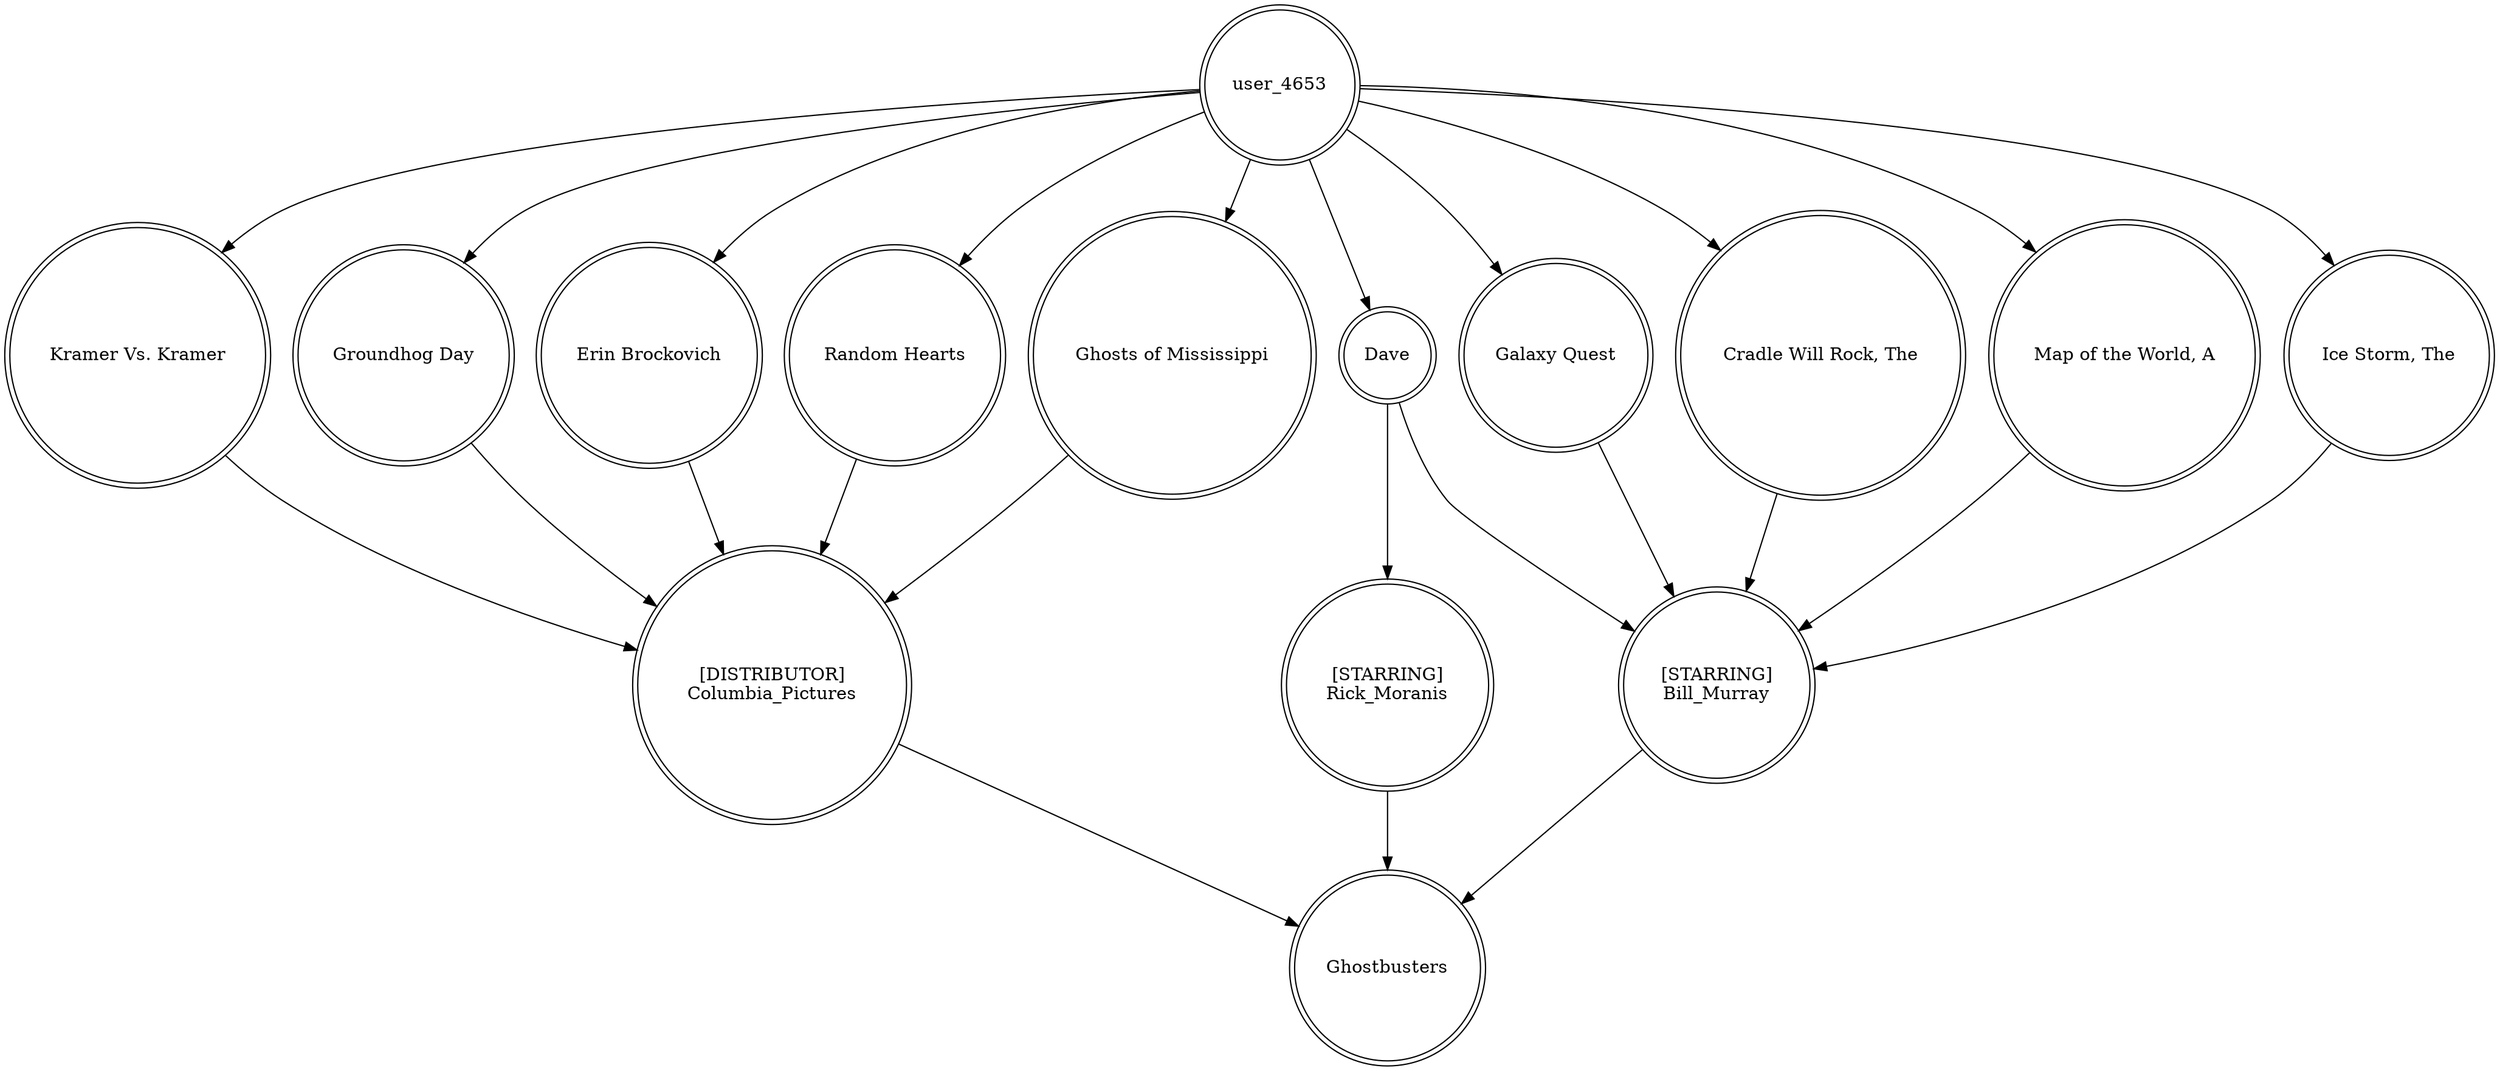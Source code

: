 digraph finite_state_machine {
	node [shape=doublecircle]
	"Erin Brockovich" -> "[DISTRIBUTOR]
Columbia_Pictures"
	Dave -> "[STARRING]
Rick_Moranis"
	"Random Hearts" -> "[DISTRIBUTOR]
Columbia_Pictures"
	user_4653 -> "Map of the World, A"
	user_4653 -> "Ghosts of Mississippi"
	"Map of the World, A" -> "[STARRING]
Bill_Murray"
	user_4653 -> "Kramer Vs. Kramer"
	user_4653 -> "Random Hearts"
	Dave -> "[STARRING]
Bill_Murray"
	"[STARRING]
Bill_Murray" -> Ghostbusters
	user_4653 -> "Ice Storm, The"
	"Kramer Vs. Kramer" -> "[DISTRIBUTOR]
Columbia_Pictures"
	"[STARRING]
Rick_Moranis" -> Ghostbusters
	"Groundhog Day" -> "[DISTRIBUTOR]
Columbia_Pictures"
	user_4653 -> "Galaxy Quest"
	"[DISTRIBUTOR]
Columbia_Pictures" -> Ghostbusters
	"Galaxy Quest" -> "[STARRING]
Bill_Murray"
	"Ice Storm, The" -> "[STARRING]
Bill_Murray"
	user_4653 -> "Groundhog Day"
	user_4653 -> Dave
	"Ghosts of Mississippi" -> "[DISTRIBUTOR]
Columbia_Pictures"
	user_4653 -> "Cradle Will Rock, The"
	user_4653 -> "Erin Brockovich"
	"Cradle Will Rock, The" -> "[STARRING]
Bill_Murray"
}
